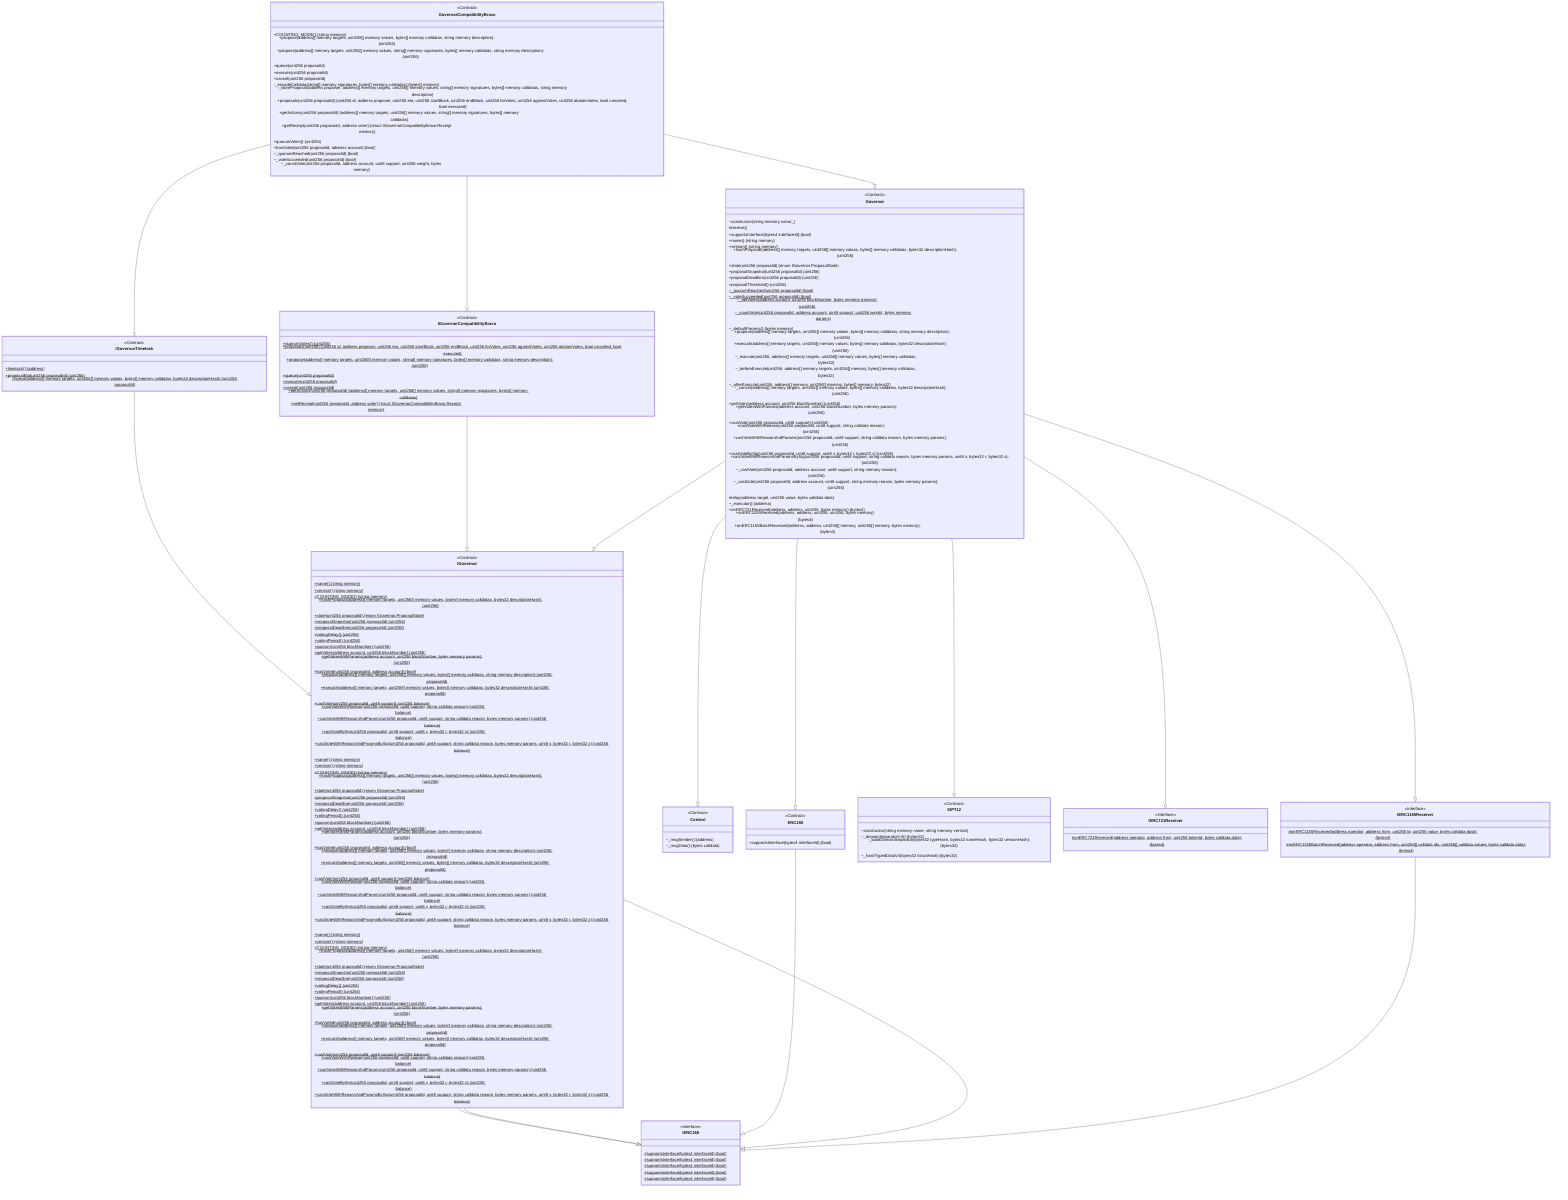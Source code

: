 classDiagram
  %% 808:8988:2
  class GovernorCompatibilityBravo {
    <<Contract>>
    +COUNTING_MODE(): (string memory)
    +propose(address[] memory targets, uint256[] memory values, bytes[] memory calldatas, string memory description): (uint256)
    +propose(address[] memory targets, uint256[] memory values, string[] memory signatures, bytes[] memory calldatas, string memory description): (uint256)
    +queue(uint256 proposalId)
    +execute(uint256 proposalId)
    +cancel(uint256 proposalId)
    -_encodeCalldata(string[] memory signatures, bytes[] memory calldatas): (bytes[] memory)
    -_storeProposal(address proposer, address[] memory targets, uint256[] memory values, string[] memory signatures, bytes[] memory calldatas, string memory description)
    +proposals(uint256 proposalId): (uint256 id, address proposer, uint256 eta, uint256 startBlock, uint256 endBlock, uint256 forVotes, uint256 againstVotes, uint256 abstainVotes, bool canceled, bool executed)
    +getActions(uint256 proposalId): (address[] memory targets, uint256[] memory values, string[] memory signatures, bytes[] memory calldatas)
    +getReceipt(uint256 proposalId, address voter): (struct IGovernorCompatibilityBravo.Receipt memory)
    +quorumVotes(): (uint256)
    +hasVoted(uint256 proposalId, address account): (bool)
    ~_quorumReached(uint256 proposalId): (bool)
    ~_voteSucceeded(uint256 proposalId): (bool)
    ~_countVote(uint256 proposalId, address account, uint8 support, uint256 weight, bytes memory)
  }
  
  GovernorCompatibilityBravo --|> IGovernorTimelock
  
  %% 273:465:4
  class IGovernorTimelock {
    <<Contract>>
    +timelock(): (address)$
    +proposalEta(uint256 proposalId): (uint256)$
    +queue(address[] memory targets, uint256[] memory values, bytes[] memory calldatas, bytes32 descriptionHash): (uint256 proposalId)$
  }
  
  IGovernorTimelock --|> IGovernor
  
  %% 258:9330:1
  class IGovernor {
    <<Contract>>
    +name(): (string memory)$
    +version(): (string memory)$
    +COUNTING_MODE(): (string memory)$
    +hashProposal(address[] memory targets, uint256[] memory values, bytes[] memory calldatas, bytes32 descriptionHash): (uint256)$
    +state(uint256 proposalId): (enum IGovernor.ProposalState)$
    +proposalSnapshot(uint256 proposalId): (uint256)$
    +proposalDeadline(uint256 proposalId): (uint256)$
    +votingDelay(): (uint256)$
    +votingPeriod(): (uint256)$
    +quorum(uint256 blockNumber): (uint256)$
    +getVotes(address account, uint256 blockNumber): (uint256)$
    +getVotesWithParams(address account, uint256 blockNumber, bytes memory params): (uint256)$
    +hasVoted(uint256 proposalId, address account): (bool)$
    +propose(address[] memory targets, uint256[] memory values, bytes[] memory calldatas, string memory description): (uint256 proposalId)$
    +execute(address[] memory targets, uint256[] memory values, bytes[] memory calldatas, bytes32 descriptionHash): (uint256 proposalId)$
    +castVote(uint256 proposalId, uint8 support): (uint256 balance)$
    +castVoteWithReason(uint256 proposalId, uint8 support, string calldata reason): (uint256 balance)$
    +castVoteWithReasonAndParams(uint256 proposalId, uint8 support, string calldata reason, bytes memory params): (uint256 balance)$
    +castVoteBySig(uint256 proposalId, uint8 support, uint8 v, bytes32 r, bytes32 s): (uint256 balance)$
    +castVoteWithReasonAndParamsBySig(uint256 proposalId, uint8 support, string calldata reason, bytes memory params, uint8 v, bytes32 r, bytes32 s): (uint256 balance)$
  }
  
  IGovernor --|> IERC165
  
  %% 405:447:14
  class IERC165 {
    <<Interface>>
    #supportsInterface(bytes4 interfaceId): (bool)$
  }
  
  GovernorCompatibilityBravo --|> IGovernorCompatibilityBravo
  
  %% 337:2995:3
  class IGovernorCompatibilityBravo {
    <<Contract>>
    +quorumVotes(): (uint256)$
    +proposals(uint256): (uint256 id, address proposer, uint256 eta, uint256 startBlock, uint256 endBlock, uint256 forVotes, uint256 againstVotes, uint256 abstainVotes, bool canceled, bool executed)$
    +propose(address[] memory targets, uint256[] memory values, string[] memory signatures, bytes[] memory calldatas, string memory description): (uint256)$
    +queue(uint256 proposalId)$
    +execute(uint256 proposalId)$
    +cancel(uint256 proposalId)$
    +getActions(uint256 proposalId): (address[] memory targets, uint256[] memory values, string[] memory signatures, bytes[] memory calldatas)$
    +getReceipt(uint256 proposalId, address voter): (struct IGovernorCompatibilityBravo.Receipt memory)$
  }
  
  IGovernorCompatibilityBravo --|> IGovernor
  
  %% 258:9330:1
  class IGovernor {
    <<Contract>>
    +name(): (string memory)$
    +version(): (string memory)$
    +COUNTING_MODE(): (string memory)$
    +hashProposal(address[] memory targets, uint256[] memory values, bytes[] memory calldatas, bytes32 descriptionHash): (uint256)$
    +state(uint256 proposalId): (enum IGovernor.ProposalState)$
    +proposalSnapshot(uint256 proposalId): (uint256)$
    +proposalDeadline(uint256 proposalId): (uint256)$
    +votingDelay(): (uint256)$
    +votingPeriod(): (uint256)$
    +quorum(uint256 blockNumber): (uint256)$
    +getVotes(address account, uint256 blockNumber): (uint256)$
    +getVotesWithParams(address account, uint256 blockNumber, bytes memory params): (uint256)$
    +hasVoted(uint256 proposalId, address account): (bool)$
    +propose(address[] memory targets, uint256[] memory values, bytes[] memory calldatas, string memory description): (uint256 proposalId)$
    +execute(address[] memory targets, uint256[] memory values, bytes[] memory calldatas, bytes32 descriptionHash): (uint256 proposalId)$
    +castVote(uint256 proposalId, uint8 support): (uint256 balance)$
    +castVoteWithReason(uint256 proposalId, uint8 support, string calldata reason): (uint256 balance)$
    +castVoteWithReasonAndParams(uint256 proposalId, uint8 support, string calldata reason, bytes memory params): (uint256 balance)$
    +castVoteBySig(uint256 proposalId, uint8 support, uint8 v, bytes32 r, bytes32 s): (uint256 balance)$
    +castVoteWithReasonAndParamsBySig(uint256 proposalId, uint8 support, string calldata reason, bytes memory params, uint8 v, bytes32 r, bytes32 s): (uint256 balance)$
  }
  
  IGovernor --|> IERC165
  
  %% 405:447:14
  class IERC165 {
    <<Interface>>
    #supportsInterface(bytes4 interfaceId): (bool)$
  }
  
  GovernorCompatibilityBravo --|> Governor
  
  %% 998:19695:0
  class Governor {
    <<Contract>>
    ~constructor(string memory name_)
    #receive()
    +supportsInterface(bytes4 interfaceId): (bool)
    +name(): (string memory)
    +version(): (string memory)
    +hashProposal(address[] memory targets, uint256[] memory values, bytes[] memory calldatas, bytes32 descriptionHash): (uint256)
    +state(uint256 proposalId): (enum IGovernor.ProposalState)
    +proposalSnapshot(uint256 proposalId): (uint256)
    +proposalDeadline(uint256 proposalId): (uint256)
    +proposalThreshold(): (uint256)
    ~_quorumReached(uint256 proposalId): (bool)$
    ~_voteSucceeded(uint256 proposalId): (bool)$
    ~_getVotes(address account, uint256 blockNumber, bytes memory params): (uint256)$
    ~_countVote(uint256 proposalId, address account, uint8 support, uint256 weight, bytes memory params)$
    ~_defaultParams(): (bytes memory)
    +propose(address[] memory targets, uint256[] memory values, bytes[] memory calldatas, string memory description): (uint256)
    +execute(address[] memory targets, uint256[] memory values, bytes[] memory calldatas, bytes32 descriptionHash): (uint256)
    ~_execute(uint256, address[] memory targets, uint256[] memory values, bytes[] memory calldatas, bytes32)
    ~_beforeExecute(uint256, address[] memory targets, uint256[] memory, bytes[] memory calldatas, bytes32)
    ~_afterExecute(uint256, address[] memory, uint256[] memory, bytes[] memory, bytes32)
    ~_cancel(address[] memory targets, uint256[] memory values, bytes[] memory calldatas, bytes32 descriptionHash): (uint256)
    +getVotes(address account, uint256 blockNumber): (uint256)
    +getVotesWithParams(address account, uint256 blockNumber, bytes memory params): (uint256)
    +castVote(uint256 proposalId, uint8 support): (uint256)
    +castVoteWithReason(uint256 proposalId, uint8 support, string calldata reason): (uint256)
    +castVoteWithReasonAndParams(uint256 proposalId, uint8 support, string calldata reason, bytes memory params): (uint256)
    +castVoteBySig(uint256 proposalId, uint8 support, uint8 v, bytes32 r, bytes32 s): (uint256)
    +castVoteWithReasonAndParamsBySig(uint256 proposalId, uint8 support, string calldata reason, bytes memory params, uint8 v, bytes32 r, bytes32 s): (uint256)
    ~_castVote(uint256 proposalId, address account, uint8 support, string memory reason): (uint256)
    ~_castVote(uint256 proposalId, address account, uint8 support, string memory reason, bytes memory params): (uint256)
    #relay(address target, uint256 value, bytes calldata data)
    ~_executor(): (address)
    +onERC721Received(address, address, uint256, bytes memory): (bytes4)
    +onERC1155Received(address, address, uint256, uint256, bytes memory): (bytes4)
    +onERC1155BatchReceived(address, address, uint256[] memory, uint256[] memory, bytes memory): (bytes4)
  }
  
  Governor --|> Context
  
  %% 608:235:8
  class Context {
    <<Contract>>
    ~_msgSender(): (address)
    ~_msgData(): (bytes calldata)
  }
  
  Governor --|> ERC165
  
  %% 726:260:13
  class ERC165 {
    <<Contract>>
    +supportsInterface(bytes4 interfaceId): (bool)
  }
  
  ERC165 --|> IERC165
  
  %% 405:447:14
  class IERC165 {
    <<Interface>>
    #supportsInterface(bytes4 interfaceId): (bool)$
  }
  
  Governor --|> EIP712
  
  %% 1304:3211:12
  class EIP712 {
    <<Contract>>
    ~constructor(string memory name, string memory version)
    ~_domainSeparatorV4(): (bytes32)
    -_buildDomainSeparator(bytes32 typeHash, bytes32 nameHash, bytes32 versionHash): (bytes32)
    ~_hashTypedDataV4(bytes32 structHash): (bytes32)
  }
  
  Governor --|> IGovernor
  
  %% 258:9330:1
  class IGovernor {
    <<Contract>>
    +name(): (string memory)$
    +version(): (string memory)$
    +COUNTING_MODE(): (string memory)$
    +hashProposal(address[] memory targets, uint256[] memory values, bytes[] memory calldatas, bytes32 descriptionHash): (uint256)$
    +state(uint256 proposalId): (enum IGovernor.ProposalState)$
    +proposalSnapshot(uint256 proposalId): (uint256)$
    +proposalDeadline(uint256 proposalId): (uint256)$
    +votingDelay(): (uint256)$
    +votingPeriod(): (uint256)$
    +quorum(uint256 blockNumber): (uint256)$
    +getVotes(address account, uint256 blockNumber): (uint256)$
    +getVotesWithParams(address account, uint256 blockNumber, bytes memory params): (uint256)$
    +hasVoted(uint256 proposalId, address account): (bool)$
    +propose(address[] memory targets, uint256[] memory values, bytes[] memory calldatas, string memory description): (uint256 proposalId)$
    +execute(address[] memory targets, uint256[] memory values, bytes[] memory calldatas, bytes32 descriptionHash): (uint256 proposalId)$
    +castVote(uint256 proposalId, uint8 support): (uint256 balance)$
    +castVoteWithReason(uint256 proposalId, uint8 support, string calldata reason): (uint256 balance)$
    +castVoteWithReasonAndParams(uint256 proposalId, uint8 support, string calldata reason, bytes memory params): (uint256 balance)$
    +castVoteBySig(uint256 proposalId, uint8 support, uint8 v, bytes32 r, bytes32 s): (uint256 balance)$
    +castVoteWithReasonAndParamsBySig(uint256 proposalId, uint8 support, string calldata reason, bytes memory params, uint8 v, bytes32 r, bytes32 s): (uint256 balance)$
  }
  
  IGovernor --|> IERC165
  
  %% 405:447:14
  class IERC165 {
    <<Interface>>
    #supportsInterface(bytes4 interfaceId): (bool)$
  }
  
  Governor --|> IERC721Receiver
  
  %% 294:692:6
  class IERC721Receiver {
    <<Interface>>
    #onERC721Received(address operator, address from, uint256 tokenId, bytes calldata data): (bytes4)$
  }
  
  Governor --|> IERC1155Receiver
  
  %% 232:2269:5
  class IERC1155Receiver {
    <<Interface>>
    #onERC1155Received(address operator, address from, uint256 id, uint256 value, bytes calldata data): (bytes4)$
    #onERC1155BatchReceived(address operator, address from, uint256[] calldata ids, uint256[] calldata values, bytes calldata data): (bytes4)$
  }
  
  IERC1155Receiver --|> IERC165
  
  %% 405:447:14
  class IERC165 {
    <<Interface>>
    #supportsInterface(bytes4 interfaceId): (bool)$
  }